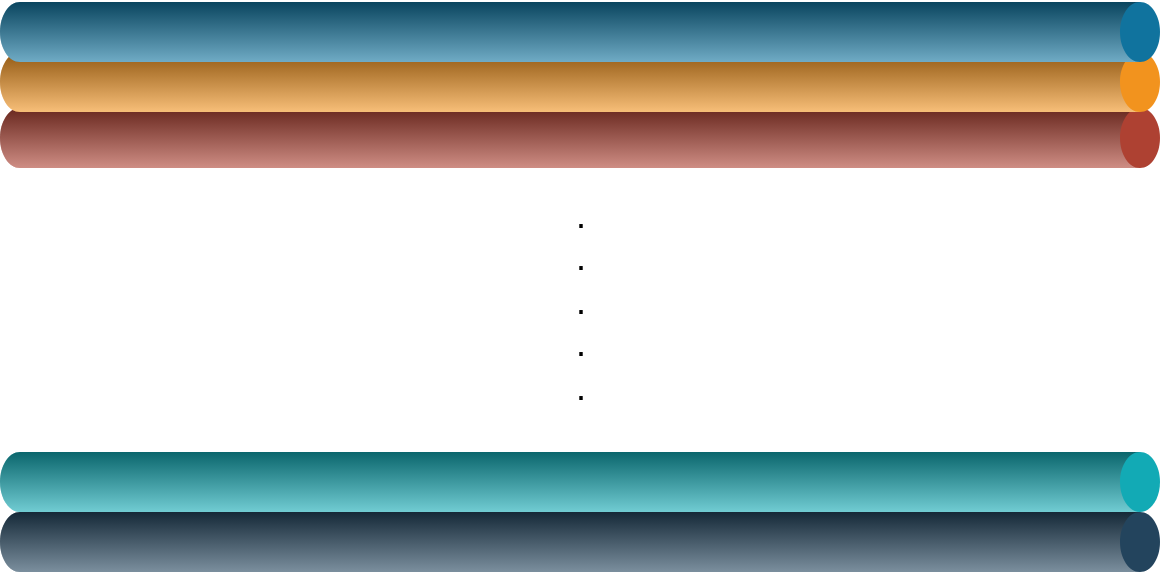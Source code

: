 <mxfile version="13.0.5" type="github">
  <diagram id="JYhLl3C2CKm9hIPQNt4D" name="Page-1">
    <mxGraphModel dx="1358" dy="773" grid="1" gridSize="10" guides="1" tooltips="1" connect="1" arrows="1" fold="1" page="1" pageScale="1" pageWidth="1100" pageHeight="850" math="0" shadow="0">
      <root>
        <mxCell id="0" />
        <mxCell id="1" parent="0" />
        <mxCell id="QHD_cZJudqXIN7brZWgv-57" value="" style="verticalLabelPosition=bottom;verticalAlign=top;html=1;shape=mxgraph.infographic.cylinder;fillColor=#23445D;strokeColor=none;shadow=0;fontColor=#10739E;align=left;rotation=90;direction=east;" vertex="1" parent="1">
          <mxGeometry x="445" y="100" width="30" height="580" as="geometry" />
        </mxCell>
        <mxCell id="QHD_cZJudqXIN7brZWgv-58" value="" style="verticalLabelPosition=bottom;verticalAlign=top;html=1;shape=mxgraph.infographic.cylinder;fillColor=#12AAB5;strokeColor=none;shadow=0;fontColor=#10739E;align=left;rotation=90;direction=east;" vertex="1" parent="1">
          <mxGeometry x="445" y="70" width="30" height="580" as="geometry" />
        </mxCell>
        <mxCell id="QHD_cZJudqXIN7brZWgv-56" value="" style="verticalLabelPosition=bottom;verticalAlign=top;html=1;shape=mxgraph.infographic.cylinder;fillColor=#AE4132;strokeColor=none;shadow=0;fontColor=#10739E;align=left;rotation=90;direction=east;" vertex="1" parent="1">
          <mxGeometry x="445" y="-102" width="30" height="580" as="geometry" />
        </mxCell>
        <mxCell id="QHD_cZJudqXIN7brZWgv-55" value="" style="verticalLabelPosition=bottom;verticalAlign=top;html=1;shape=mxgraph.infographic.cylinder;fillColor=#F2931E;strokeColor=none;shadow=0;fontColor=#10739E;align=left;rotation=90;direction=east;" vertex="1" parent="1">
          <mxGeometry x="445" y="-130" width="30" height="580" as="geometry" />
        </mxCell>
        <mxCell id="QHD_cZJudqXIN7brZWgv-54" value="" style="verticalLabelPosition=bottom;verticalAlign=top;html=1;shape=mxgraph.infographic.cylinder;fillColor=#10739E;strokeColor=none;shadow=0;fontColor=#10739E;align=left;rotation=90;direction=east;" vertex="1" parent="1">
          <mxGeometry x="445" y="-155" width="30" height="580" as="geometry" />
        </mxCell>
        <mxCell id="QHD_cZJudqXIN7brZWgv-61" value="&lt;font style=&quot;font-size: 18px&quot;&gt;&lt;span style=&quot;color: rgb(0 , 0 , 0)&quot;&gt;.&lt;/span&gt;&lt;br style=&quot;color: rgb(0 , 0 , 0)&quot;&gt;&lt;span style=&quot;color: rgb(0 , 0 , 0)&quot;&gt;.&lt;/span&gt;&lt;br style=&quot;color: rgb(0 , 0 , 0)&quot;&gt;&lt;span style=&quot;color: rgb(0 , 0 , 0)&quot;&gt;.&lt;/span&gt;&lt;br style=&quot;color: rgb(0 , 0 , 0)&quot;&gt;&lt;span style=&quot;color: rgb(0 , 0 , 0)&quot;&gt;.&lt;/span&gt;&lt;br style=&quot;color: rgb(0 , 0 , 0)&quot;&gt;&lt;span style=&quot;color: rgb(0 , 0 , 0)&quot;&gt;.&lt;/span&gt;&lt;/font&gt;" style="text;html=1;align=center;verticalAlign=middle;resizable=0;points=[];autosize=1;fontColor=#10739E;" vertex="1" parent="1">
          <mxGeometry x="450" y="230" width="20" height="80" as="geometry" />
        </mxCell>
      </root>
    </mxGraphModel>
  </diagram>
</mxfile>
